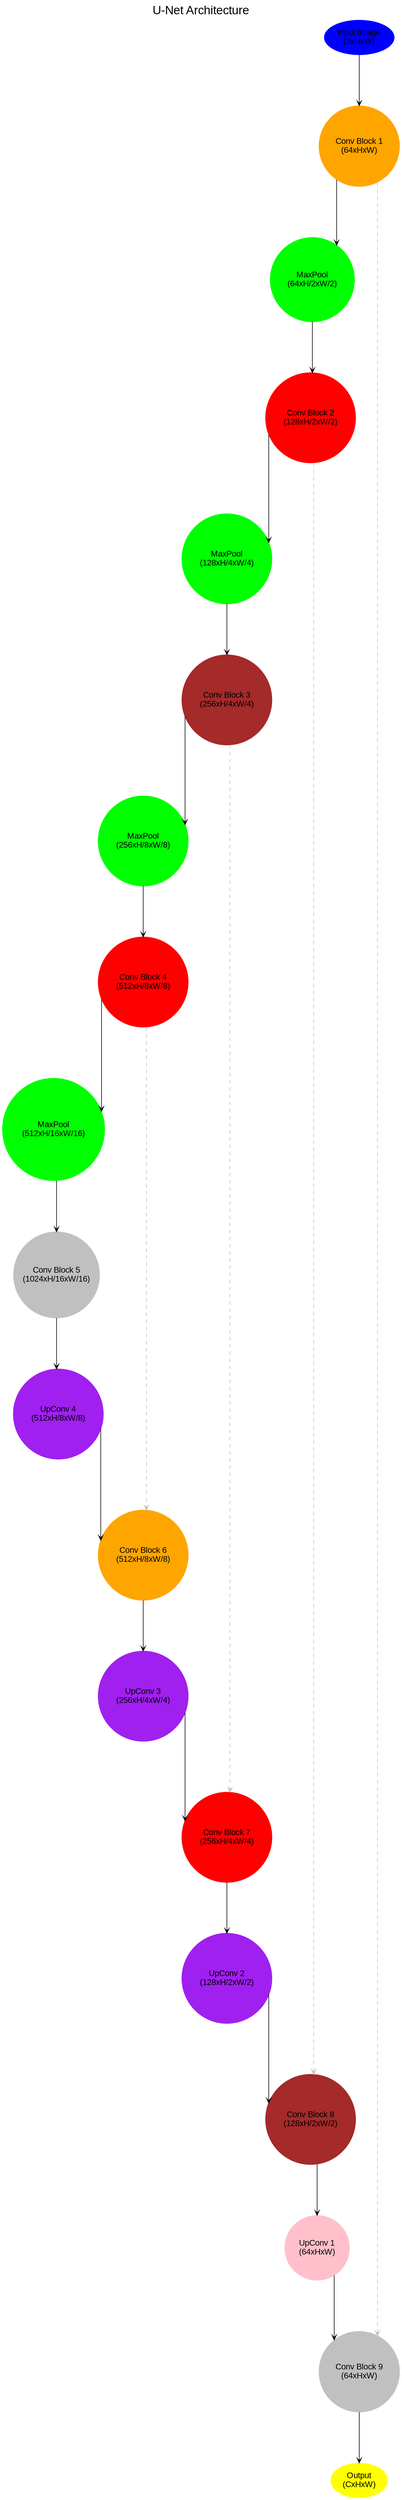 digraph "U-Net Architecture" {
	nodesep=0.8 rankdir=TB ranksep=1.2 splines=ortho
	node [fontname=Arial fontsize=14 shape=circle style=filled]
	edge [arrowhead=vee arrowsize=0.8]
	Input [label="Input Image
(3xHxW)" color=blue height=0.8 shape=ellipse width=1.2]
	Conv1 [label="Conv Block 1
(64xHxW)" color=orange]
	Input -> Conv1
	MaxPool1 [label="MaxPool
(64xH/2xW/2)" color=green]
	Conv1 -> MaxPool1
	Conv2 [label="Conv Block 2
(128xH/2xW/2)" color=red]
	MaxPool1 -> Conv2
	MaxPool2 [label="MaxPool
(128xH/4xW/4)" color=green]
	Conv2 -> MaxPool2
	Conv3 [label="Conv Block 3
(256xH/4xW/4)" color=brown]
	MaxPool2 -> Conv3
	MaxPool3 [label="MaxPool
(256xH/8xW/8)" color=green]
	Conv3 -> MaxPool3
	Conv4 [label="Conv Block 4
(512xH/8xW/8)" color=red]
	MaxPool3 -> Conv4
	MaxPool4 [label="MaxPool
(512xH/16xW/16)" color=green]
	Conv4 -> MaxPool4
	Bottom [label="Conv Block 5
(1024xH/16xW/16)" color=gray width=1.2]
	MaxPool4 -> Bottom
	UpConv4 [label="UpConv 4
(512xH/8xW/8)" color=purple]
	Bottom -> UpConv4
	Conv6 [label="Conv Block 6
(512xH/8xW/8)" color=orange]
	UpConv4 -> Conv6
	Conv4 -> Conv6 [color=gray style=dashed]
	UpConv3 [label="UpConv 3
(256xH/4xW/4)" color=purple]
	Conv6 -> UpConv3
	Conv7 [label="Conv Block 7
(256xH/4xW/4)" color=red]
	UpConv3 -> Conv7
	Conv3 -> Conv7 [color=gray style=dashed]
	UpConv2 [label="UpConv 2
(128xH/2xW/2)" color=purple]
	Conv7 -> UpConv2
	Conv8 [label="Conv Block 8
(128xH/2xW/2)" color=brown]
	UpConv2 -> Conv8
	Conv2 -> Conv8 [color=gray style=dashed]
	UpConv1 [label="UpConv 1
(64xHxW)" color=pink]
	Conv8 -> UpConv1
	Conv9 [label="Conv Block 9
(64xHxW)" color=gray]
	UpConv1 -> Conv9
	Conv1 -> Conv9 [color=gray style=dashed]
	Output [label="Output
(CxHxW)" color=yellow height=0.8 shape=ellipse width=1.2]
	Conv9 -> Output
	fontname=Arial fontsize=20 label="U-Net Architecture" labelloc=t
}
